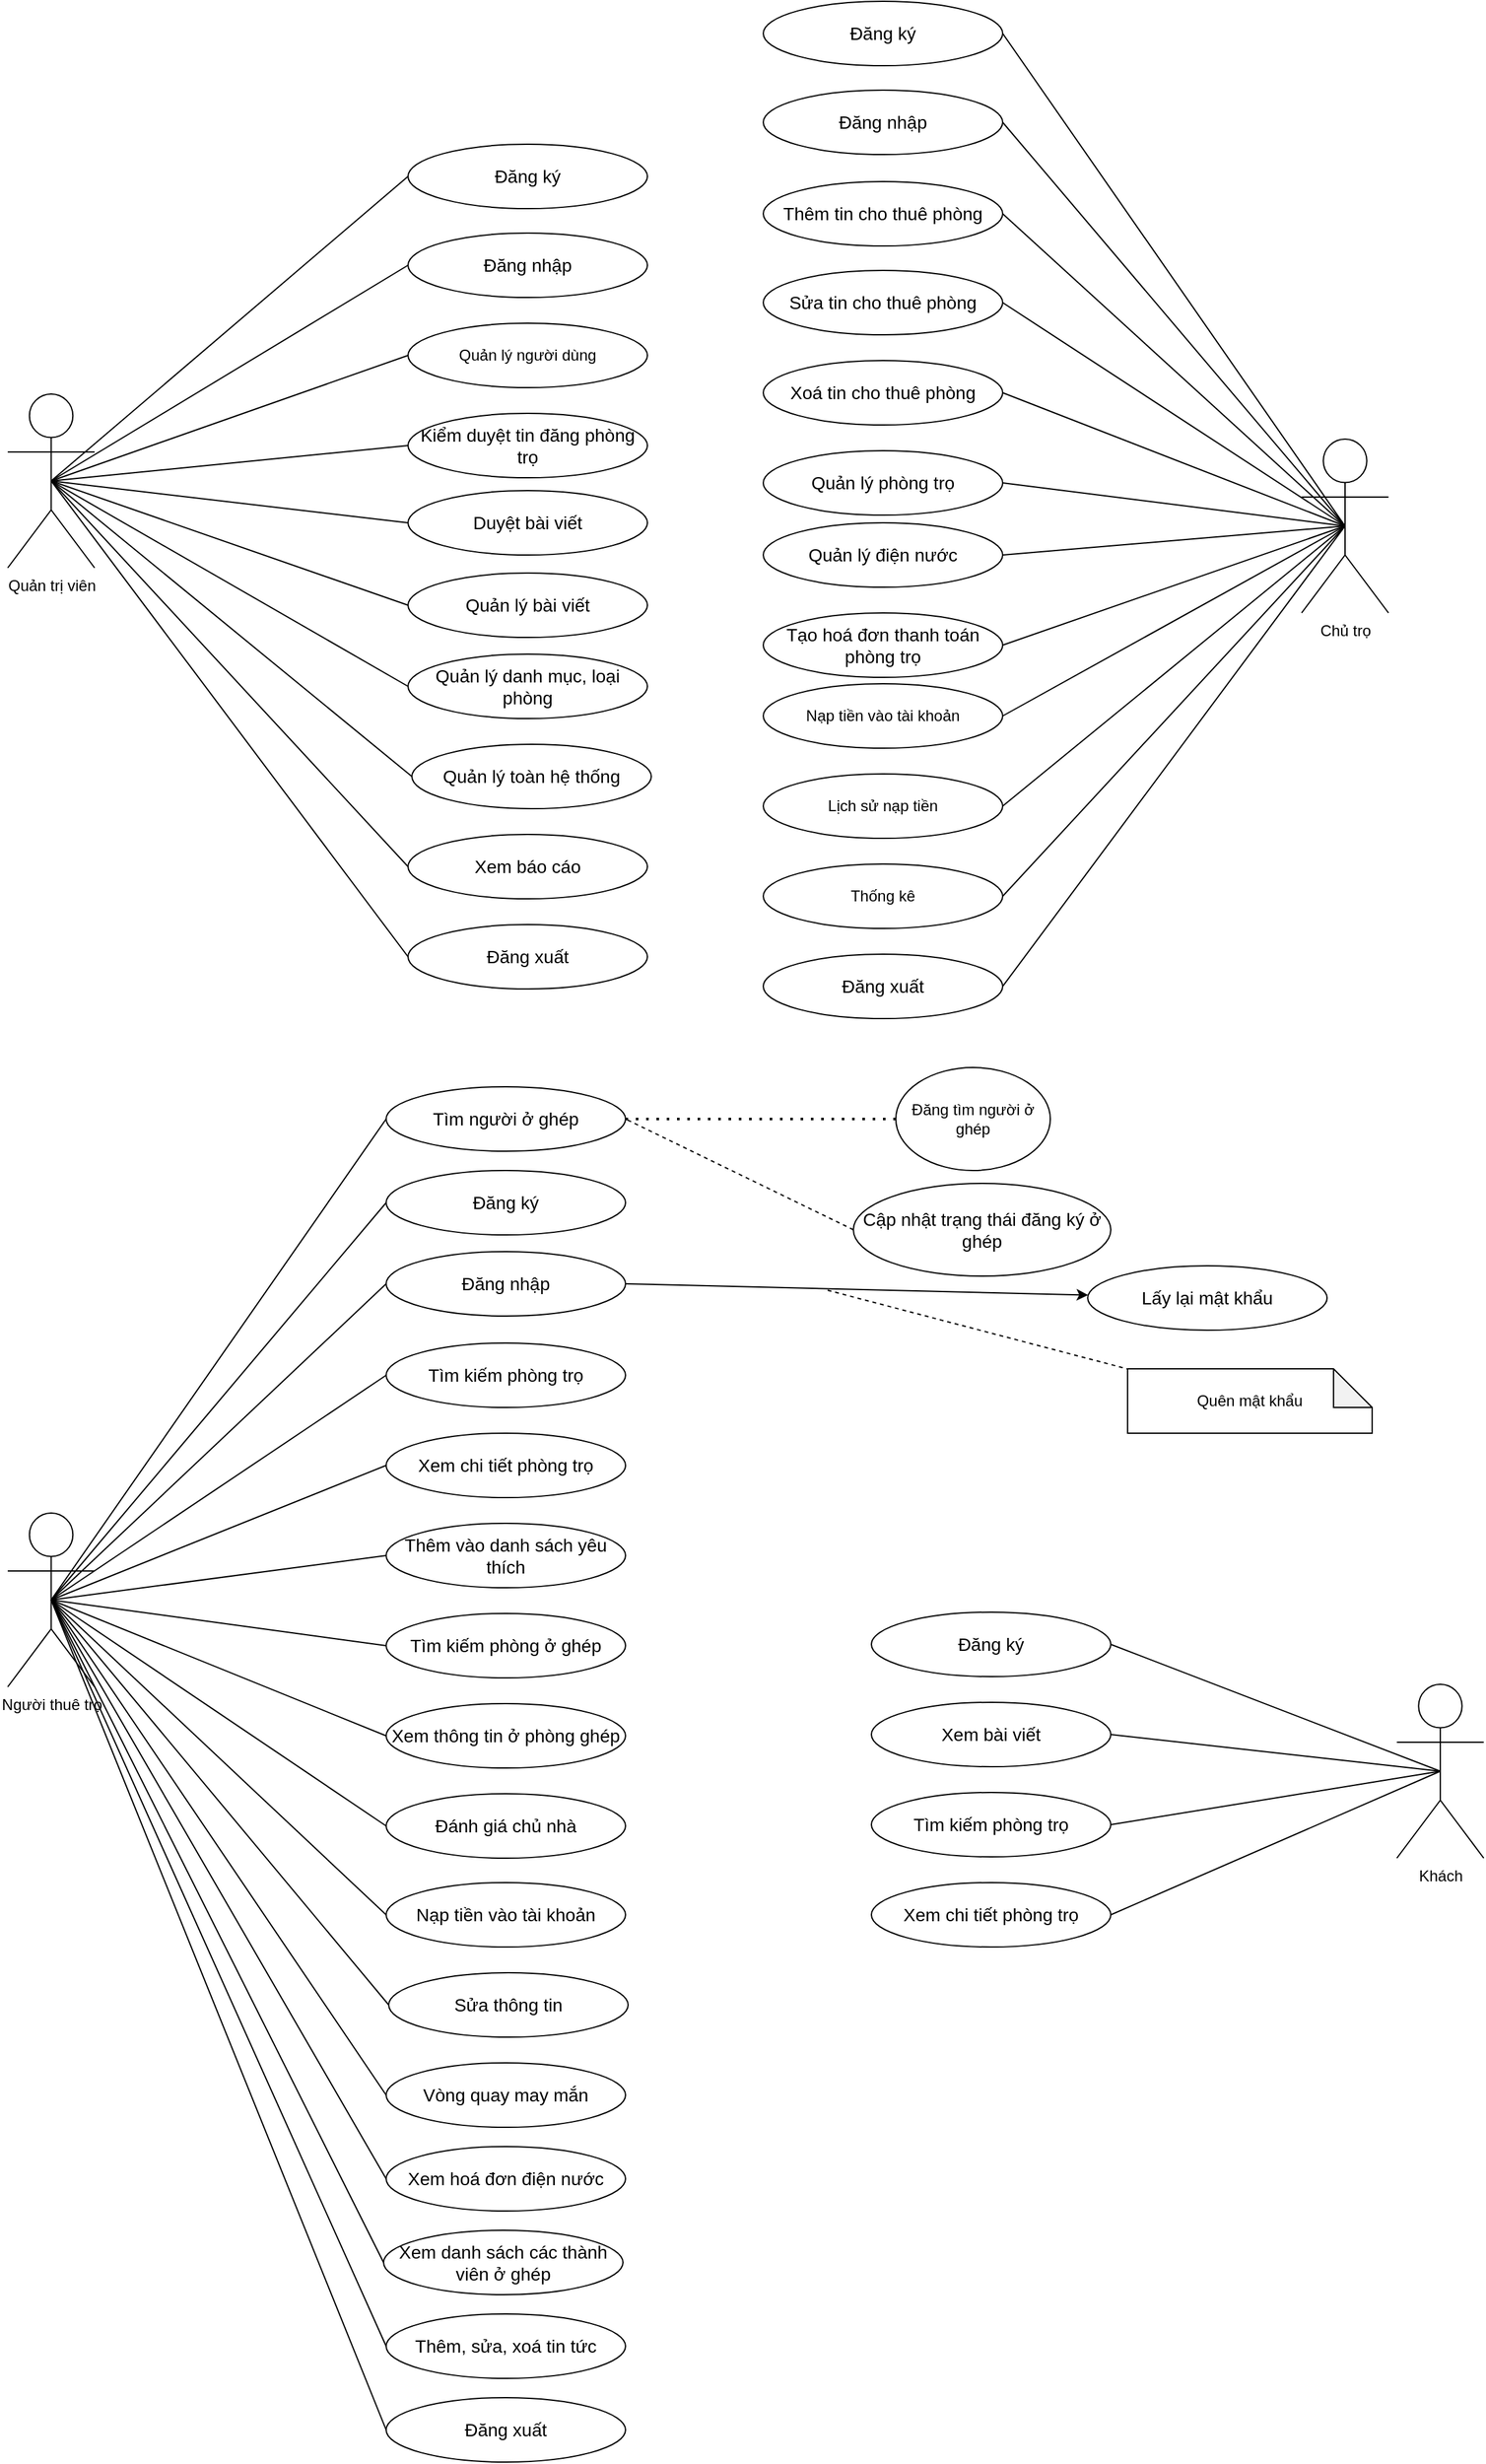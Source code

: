 <mxfile version="24.9.1">
  <diagram name="Trang-1" id="qXoBoWUrNM6M0TID7AJv">
    <mxGraphModel dx="1687" dy="1308" grid="0" gridSize="10" guides="1" tooltips="1" connect="1" arrows="1" fold="1" page="0" pageScale="1" pageWidth="583" pageHeight="827" math="0" shadow="0">
      <root>
        <mxCell id="0" />
        <mxCell id="1" parent="0" />
        <mxCell id="Rq4Suyl3gPkgRFKlP5vt-1" value="Quản trị viên" style="shape=umlActor;verticalLabelPosition=bottom;verticalAlign=top;html=1;outlineConnect=0;" parent="1" vertex="1">
          <mxGeometry x="43" y="304" width="67.5" height="135" as="geometry" />
        </mxCell>
        <mxCell id="Rq4Suyl3gPkgRFKlP5vt-3" value="Chủ trọ" style="shape=umlActor;verticalLabelPosition=bottom;verticalAlign=top;html=1;outlineConnect=0;" parent="1" vertex="1">
          <mxGeometry x="1048.25" y="339" width="67.5" height="135" as="geometry" />
        </mxCell>
        <mxCell id="Rq4Suyl3gPkgRFKlP5vt-6" value="&lt;span style=&quot;font-size: 14px;&quot;&gt;Đăng nhập&lt;/span&gt;" style="ellipse;whiteSpace=wrap;html=1;" parent="1" vertex="1">
          <mxGeometry x="354" y="179" width="186" height="50" as="geometry" />
        </mxCell>
        <mxCell id="Rq4Suyl3gPkgRFKlP5vt-7" value="&lt;font style=&quot;font-size: 14px;&quot;&gt;Quản lý toàn hệ thống&lt;/font&gt;" style="ellipse;whiteSpace=wrap;html=1;" parent="1" vertex="1">
          <mxGeometry x="357" y="576" width="186" height="50" as="geometry" />
        </mxCell>
        <mxCell id="Rq4Suyl3gPkgRFKlP5vt-8" value="Quản lý người dùng" style="ellipse;whiteSpace=wrap;html=1;" parent="1" vertex="1">
          <mxGeometry x="354" y="249" width="186" height="50" as="geometry" />
        </mxCell>
        <mxCell id="Rq4Suyl3gPkgRFKlP5vt-9" value="Nạp tiền vào tài khoản" style="ellipse;whiteSpace=wrap;html=1;" parent="1" vertex="1">
          <mxGeometry x="630" y="529" width="186" height="50" as="geometry" />
        </mxCell>
        <mxCell id="Rq4Suyl3gPkgRFKlP5vt-10" value="&lt;span style=&quot;font-size: 14px;&quot;&gt;Tìm kiếm phòng trọ&lt;/span&gt;" style="ellipse;whiteSpace=wrap;html=1;" parent="1" vertex="1">
          <mxGeometry x="337" y="1041" width="186" height="50" as="geometry" />
        </mxCell>
        <mxCell id="Rq4Suyl3gPkgRFKlP5vt-11" value="&lt;span style=&quot;font-size: 14px;&quot;&gt;Kiểm duyệt tin đăng phòng trọ&lt;/span&gt;" style="ellipse;whiteSpace=wrap;html=1;" parent="1" vertex="1">
          <mxGeometry x="354" y="319" width="186" height="50" as="geometry" />
        </mxCell>
        <mxCell id="Rq4Suyl3gPkgRFKlP5vt-12" value="&lt;span style=&quot;font-size: 14px;&quot;&gt;Thêm tin cho thuê phòng&lt;/span&gt;" style="ellipse;whiteSpace=wrap;html=1;" parent="1" vertex="1">
          <mxGeometry x="630" y="139" width="186" height="50" as="geometry" />
        </mxCell>
        <mxCell id="Rq4Suyl3gPkgRFKlP5vt-13" value="Thống kê" style="ellipse;whiteSpace=wrap;html=1;" parent="1" vertex="1">
          <mxGeometry x="630" y="669" width="186" height="50" as="geometry" />
        </mxCell>
        <mxCell id="Rq4Suyl3gPkgRFKlP5vt-14" value="&lt;span style=&quot;font-size: 14px;&quot;&gt;Quản lý danh mục, loại phòng&lt;/span&gt;" style="ellipse;whiteSpace=wrap;html=1;" parent="1" vertex="1">
          <mxGeometry x="354" y="506" width="186" height="50" as="geometry" />
        </mxCell>
        <mxCell id="Rq4Suyl3gPkgRFKlP5vt-15" value="&lt;span style=&quot;font-size: 14px;&quot;&gt;Xem báo cáo&lt;/span&gt;" style="ellipse;whiteSpace=wrap;html=1;" parent="1" vertex="1">
          <mxGeometry x="354" y="646" width="186" height="50" as="geometry" />
        </mxCell>
        <mxCell id="Rq4Suyl3gPkgRFKlP5vt-16" value="&lt;span style=&quot;font-size: 14px;&quot;&gt;Quản lý phòng trọ&lt;/span&gt;" style="ellipse;whiteSpace=wrap;html=1;" parent="1" vertex="1">
          <mxGeometry x="630" y="348" width="186" height="50" as="geometry" />
        </mxCell>
        <mxCell id="Rq4Suyl3gPkgRFKlP5vt-17" value="Lịch sử nạp tiền" style="ellipse;whiteSpace=wrap;html=1;" parent="1" vertex="1">
          <mxGeometry x="630" y="599" width="186" height="50" as="geometry" />
        </mxCell>
        <mxCell id="Rq4Suyl3gPkgRFKlP5vt-18" value="&lt;span style=&quot;font-size: 14px;&quot;&gt;Xem thông tin ở phòng ghép&lt;/span&gt;" style="ellipse;whiteSpace=wrap;html=1;" parent="1" vertex="1">
          <mxGeometry x="337" y="1321" width="186" height="50" as="geometry" />
        </mxCell>
        <mxCell id="Rq4Suyl3gPkgRFKlP5vt-19" value="&lt;span style=&quot;font-size: 14px;&quot;&gt;Tìm kiếm phòng trọ&lt;/span&gt;" style="ellipse;whiteSpace=wrap;html=1;" parent="1" vertex="1">
          <mxGeometry x="714" y="1390" width="186" height="50" as="geometry" />
        </mxCell>
        <mxCell id="Rq4Suyl3gPkgRFKlP5vt-20" value="&lt;span style=&quot;font-size: 14px;&quot;&gt;Thêm vào danh sách yêu thích&lt;/span&gt;" style="ellipse;whiteSpace=wrap;html=1;" parent="1" vertex="1">
          <mxGeometry x="337" y="1181" width="186" height="50" as="geometry" />
        </mxCell>
        <mxCell id="Rq4Suyl3gPkgRFKlP5vt-21" value="&lt;span style=&quot;font-size: 14px;&quot;&gt;Xem bài viết&lt;/span&gt;" style="ellipse;whiteSpace=wrap;html=1;" parent="1" vertex="1">
          <mxGeometry x="714" y="1320" width="186" height="50" as="geometry" />
        </mxCell>
        <mxCell id="Rq4Suyl3gPkgRFKlP5vt-22" value="&lt;span style=&quot;font-size: 14px;&quot;&gt;Xem chi tiết phòng trọ&lt;/span&gt;" style="ellipse;whiteSpace=wrap;html=1;" parent="1" vertex="1">
          <mxGeometry x="337" y="1111" width="186" height="50" as="geometry" />
        </mxCell>
        <mxCell id="Rq4Suyl3gPkgRFKlP5vt-23" value="&lt;span style=&quot;font-size: 14px;&quot;&gt;Tìm kiếm phòng ở ghép&lt;/span&gt;" style="ellipse;whiteSpace=wrap;html=1;" parent="1" vertex="1">
          <mxGeometry x="337" y="1251" width="186" height="50" as="geometry" />
        </mxCell>
        <mxCell id="Rq4Suyl3gPkgRFKlP5vt-24" value="&lt;span style=&quot;font-size: 14px;&quot;&gt;Đánh giá chủ nhà&lt;/span&gt;" style="ellipse;whiteSpace=wrap;html=1;" parent="1" vertex="1">
          <mxGeometry x="337" y="1391" width="186" height="50" as="geometry" />
        </mxCell>
        <mxCell id="Rq4Suyl3gPkgRFKlP5vt-25" value="&lt;span style=&quot;font-size: 14px;&quot;&gt;Đăng xuất&lt;/span&gt;" style="ellipse;whiteSpace=wrap;html=1;" parent="1" vertex="1">
          <mxGeometry x="354" y="716" width="186" height="50" as="geometry" />
        </mxCell>
        <mxCell id="Rq4Suyl3gPkgRFKlP5vt-26" value="&lt;span style=&quot;font-size: 14px;&quot;&gt;Xem chi tiết phòng trọ&lt;/span&gt;" style="ellipse;whiteSpace=wrap;html=1;" parent="1" vertex="1">
          <mxGeometry x="714" y="1460" width="186" height="50" as="geometry" />
        </mxCell>
        <mxCell id="Rq4Suyl3gPkgRFKlP5vt-39" value="Người thuê trọ" style="shape=umlActor;verticalLabelPosition=bottom;verticalAlign=top;html=1;outlineConnect=0;" parent="1" vertex="1">
          <mxGeometry x="43.0" y="1173" width="67.5" height="135" as="geometry" />
        </mxCell>
        <mxCell id="Rq4Suyl3gPkgRFKlP5vt-41" value="Khách" style="shape=umlActor;verticalLabelPosition=bottom;verticalAlign=top;html=1;outlineConnect=0;" parent="1" vertex="1">
          <mxGeometry x="1122.25" y="1306" width="67.5" height="135" as="geometry" />
        </mxCell>
        <mxCell id="-RpHfK_bp_p4vSCiveRL-8" value="&lt;span style=&quot;font-size: 14px;&quot;&gt;Đăng xuất&lt;/span&gt;" style="ellipse;whiteSpace=wrap;html=1;" parent="1" vertex="1">
          <mxGeometry x="630" y="739" width="186" height="50" as="geometry" />
        </mxCell>
        <mxCell id="-RpHfK_bp_p4vSCiveRL-10" value="" style="endArrow=none;html=1;rounded=0;exitX=0.5;exitY=0.5;exitDx=0;exitDy=0;exitPerimeter=0;entryX=0;entryY=0.5;entryDx=0;entryDy=0;" parent="1" source="Rq4Suyl3gPkgRFKlP5vt-1" target="Rq4Suyl3gPkgRFKlP5vt-6" edge="1">
          <mxGeometry width="50" height="50" relative="1" as="geometry">
            <mxPoint x="513" y="449" as="sourcePoint" />
            <mxPoint x="563" y="399" as="targetPoint" />
          </mxGeometry>
        </mxCell>
        <mxCell id="-RpHfK_bp_p4vSCiveRL-11" value="" style="endArrow=none;html=1;rounded=0;exitX=0.5;exitY=0.5;exitDx=0;exitDy=0;exitPerimeter=0;entryX=0;entryY=0.5;entryDx=0;entryDy=0;" parent="1" source="Rq4Suyl3gPkgRFKlP5vt-1" target="Rq4Suyl3gPkgRFKlP5vt-8" edge="1">
          <mxGeometry width="50" height="50" relative="1" as="geometry">
            <mxPoint x="513" y="449" as="sourcePoint" />
            <mxPoint x="563" y="399" as="targetPoint" />
          </mxGeometry>
        </mxCell>
        <mxCell id="-RpHfK_bp_p4vSCiveRL-12" value="" style="endArrow=none;html=1;rounded=0;exitX=0.5;exitY=0.5;exitDx=0;exitDy=0;exitPerimeter=0;entryX=0;entryY=0.5;entryDx=0;entryDy=0;" parent="1" source="Rq4Suyl3gPkgRFKlP5vt-1" target="Rq4Suyl3gPkgRFKlP5vt-11" edge="1">
          <mxGeometry width="50" height="50" relative="1" as="geometry">
            <mxPoint x="87" y="382" as="sourcePoint" />
            <mxPoint x="364" y="284" as="targetPoint" />
          </mxGeometry>
        </mxCell>
        <mxCell id="-RpHfK_bp_p4vSCiveRL-13" value="" style="endArrow=none;html=1;rounded=0;exitX=0.5;exitY=0.5;exitDx=0;exitDy=0;exitPerimeter=0;entryX=0;entryY=0.5;entryDx=0;entryDy=0;" parent="1" source="Rq4Suyl3gPkgRFKlP5vt-1" target="Rq4Suyl3gPkgRFKlP5vt-14" edge="1">
          <mxGeometry width="50" height="50" relative="1" as="geometry">
            <mxPoint x="97" y="392" as="sourcePoint" />
            <mxPoint x="374" y="294" as="targetPoint" />
          </mxGeometry>
        </mxCell>
        <mxCell id="-RpHfK_bp_p4vSCiveRL-14" value="" style="endArrow=none;html=1;rounded=0;exitX=0.5;exitY=0.5;exitDx=0;exitDy=0;exitPerimeter=0;entryX=0;entryY=0.5;entryDx=0;entryDy=0;" parent="1" source="Rq4Suyl3gPkgRFKlP5vt-1" target="Rq4Suyl3gPkgRFKlP5vt-7" edge="1">
          <mxGeometry width="50" height="50" relative="1" as="geometry">
            <mxPoint x="107" y="402" as="sourcePoint" />
            <mxPoint x="384" y="304" as="targetPoint" />
          </mxGeometry>
        </mxCell>
        <mxCell id="-RpHfK_bp_p4vSCiveRL-15" value="" style="endArrow=none;html=1;rounded=0;exitX=0.5;exitY=0.5;exitDx=0;exitDy=0;exitPerimeter=0;entryX=0;entryY=0.5;entryDx=0;entryDy=0;" parent="1" source="Rq4Suyl3gPkgRFKlP5vt-1" target="Rq4Suyl3gPkgRFKlP5vt-15" edge="1">
          <mxGeometry width="50" height="50" relative="1" as="geometry">
            <mxPoint x="117" y="412" as="sourcePoint" />
            <mxPoint x="394" y="314" as="targetPoint" />
          </mxGeometry>
        </mxCell>
        <mxCell id="-RpHfK_bp_p4vSCiveRL-16" value="" style="endArrow=none;html=1;rounded=0;exitX=0.5;exitY=0.5;exitDx=0;exitDy=0;exitPerimeter=0;entryX=0;entryY=0.5;entryDx=0;entryDy=0;" parent="1" source="Rq4Suyl3gPkgRFKlP5vt-1" target="Rq4Suyl3gPkgRFKlP5vt-25" edge="1">
          <mxGeometry width="50" height="50" relative="1" as="geometry">
            <mxPoint x="127" y="422" as="sourcePoint" />
            <mxPoint x="404" y="324" as="targetPoint" />
          </mxGeometry>
        </mxCell>
        <mxCell id="-RpHfK_bp_p4vSCiveRL-17" value="" style="endArrow=none;html=1;rounded=0;exitX=0.5;exitY=0.5;exitDx=0;exitDy=0;exitPerimeter=0;entryX=1;entryY=0.5;entryDx=0;entryDy=0;" parent="1" source="Rq4Suyl3gPkgRFKlP5vt-3" target="Rq4Suyl3gPkgRFKlP5vt-12" edge="1">
          <mxGeometry width="50" height="50" relative="1" as="geometry">
            <mxPoint x="67" y="467" as="sourcePoint" />
            <mxPoint x="344" y="369" as="targetPoint" />
          </mxGeometry>
        </mxCell>
        <mxCell id="-RpHfK_bp_p4vSCiveRL-18" value="" style="endArrow=none;html=1;rounded=0;exitX=0.5;exitY=0.5;exitDx=0;exitDy=0;exitPerimeter=0;entryX=1;entryY=0.5;entryDx=0;entryDy=0;" parent="1" source="Rq4Suyl3gPkgRFKlP5vt-3" target="Rq4Suyl3gPkgRFKlP5vt-16" edge="1">
          <mxGeometry width="50" height="50" relative="1" as="geometry">
            <mxPoint x="1092" y="417" as="sourcePoint" />
            <mxPoint x="829" y="249" as="targetPoint" />
          </mxGeometry>
        </mxCell>
        <mxCell id="-RpHfK_bp_p4vSCiveRL-19" value="" style="endArrow=none;html=1;rounded=0;exitX=0.5;exitY=0.5;exitDx=0;exitDy=0;exitPerimeter=0;entryX=1;entryY=0.5;entryDx=0;entryDy=0;" parent="1" source="Rq4Suyl3gPkgRFKlP5vt-3" target="Rq4Suyl3gPkgRFKlP5vt-9" edge="1">
          <mxGeometry width="50" height="50" relative="1" as="geometry">
            <mxPoint x="1102" y="427" as="sourcePoint" />
            <mxPoint x="839" y="259" as="targetPoint" />
          </mxGeometry>
        </mxCell>
        <mxCell id="-RpHfK_bp_p4vSCiveRL-20" value="" style="endArrow=none;html=1;rounded=0;exitX=0.5;exitY=0.5;exitDx=0;exitDy=0;exitPerimeter=0;entryX=1;entryY=0.5;entryDx=0;entryDy=0;" parent="1" source="Rq4Suyl3gPkgRFKlP5vt-3" target="Rq4Suyl3gPkgRFKlP5vt-17" edge="1">
          <mxGeometry width="50" height="50" relative="1" as="geometry">
            <mxPoint x="1112" y="437" as="sourcePoint" />
            <mxPoint x="849" y="269" as="targetPoint" />
          </mxGeometry>
        </mxCell>
        <mxCell id="-RpHfK_bp_p4vSCiveRL-21" value="" style="endArrow=none;html=1;rounded=0;exitX=0.5;exitY=0.5;exitDx=0;exitDy=0;exitPerimeter=0;entryX=1;entryY=0.5;entryDx=0;entryDy=0;" parent="1" source="Rq4Suyl3gPkgRFKlP5vt-3" target="Rq4Suyl3gPkgRFKlP5vt-13" edge="1">
          <mxGeometry width="50" height="50" relative="1" as="geometry">
            <mxPoint x="1122" y="447" as="sourcePoint" />
            <mxPoint x="859" y="279" as="targetPoint" />
          </mxGeometry>
        </mxCell>
        <mxCell id="-RpHfK_bp_p4vSCiveRL-22" value="" style="endArrow=none;html=1;rounded=0;exitX=0.5;exitY=0.5;exitDx=0;exitDy=0;exitPerimeter=0;entryX=1;entryY=0.5;entryDx=0;entryDy=0;" parent="1" source="Rq4Suyl3gPkgRFKlP5vt-3" target="-RpHfK_bp_p4vSCiveRL-8" edge="1">
          <mxGeometry width="50" height="50" relative="1" as="geometry">
            <mxPoint x="1132" y="457" as="sourcePoint" />
            <mxPoint x="869" y="289" as="targetPoint" />
          </mxGeometry>
        </mxCell>
        <mxCell id="-RpHfK_bp_p4vSCiveRL-23" value="&lt;span style=&quot;font-size: 14px;&quot;&gt;Đăng nhập&lt;/span&gt;" style="ellipse;whiteSpace=wrap;html=1;" parent="1" vertex="1">
          <mxGeometry x="630" y="68" width="186" height="50" as="geometry" />
        </mxCell>
        <mxCell id="-RpHfK_bp_p4vSCiveRL-24" value="" style="endArrow=none;html=1;rounded=0;exitX=0.5;exitY=0.5;exitDx=0;exitDy=0;exitPerimeter=0;entryX=1;entryY=0.5;entryDx=0;entryDy=0;" parent="1" source="Rq4Suyl3gPkgRFKlP5vt-3" target="-RpHfK_bp_p4vSCiveRL-23" edge="1">
          <mxGeometry width="50" height="50" relative="1" as="geometry">
            <mxPoint x="1092" y="417" as="sourcePoint" />
            <mxPoint x="826" y="285" as="targetPoint" />
          </mxGeometry>
        </mxCell>
        <mxCell id="-RpHfK_bp_p4vSCiveRL-26" value="&lt;span style=&quot;font-size: 14px;&quot;&gt;Nạp tiền vào tài khoản&lt;/span&gt;" style="ellipse;whiteSpace=wrap;html=1;" parent="1" vertex="1">
          <mxGeometry x="337" y="1460" width="186" height="50" as="geometry" />
        </mxCell>
        <mxCell id="-RpHfK_bp_p4vSCiveRL-67" value="" style="rounded=0;orthogonalLoop=1;jettySize=auto;html=1;" parent="1" edge="1">
          <mxGeometry relative="1" as="geometry">
            <mxPoint x="510.0" y="1058.645" as="sourcePoint" />
            <mxPoint x="510.662" y="1058.831" as="targetPoint" />
          </mxGeometry>
        </mxCell>
        <mxCell id="-RpHfK_bp_p4vSCiveRL-28" value="&lt;span style=&quot;font-size: 14px;&quot;&gt;Đăng ký&lt;/span&gt;" style="ellipse;whiteSpace=wrap;html=1;" parent="1" vertex="1">
          <mxGeometry x="714" y="1250" width="186" height="50" as="geometry" />
        </mxCell>
        <mxCell id="-RpHfK_bp_p4vSCiveRL-31" value="" style="endArrow=none;html=1;rounded=0;exitX=0.5;exitY=0.5;exitDx=0;exitDy=0;exitPerimeter=0;entryX=0;entryY=0.5;entryDx=0;entryDy=0;" parent="1" source="Rq4Suyl3gPkgRFKlP5vt-39" edge="1">
          <mxGeometry width="50" height="50" relative="1" as="geometry">
            <mxPoint x="80" y="1241" as="sourcePoint" />
            <mxPoint x="337" y="995" as="targetPoint" />
          </mxGeometry>
        </mxCell>
        <mxCell id="-RpHfK_bp_p4vSCiveRL-32" value="" style="endArrow=none;html=1;rounded=0;exitX=0.5;exitY=0.5;exitDx=0;exitDy=0;exitPerimeter=0;entryX=0;entryY=0.5;entryDx=0;entryDy=0;" parent="1" source="Rq4Suyl3gPkgRFKlP5vt-39" target="Rq4Suyl3gPkgRFKlP5vt-10" edge="1">
          <mxGeometry width="50" height="50" relative="1" as="geometry">
            <mxPoint x="87" y="1251" as="sourcePoint" />
            <mxPoint x="347" y="1005" as="targetPoint" />
          </mxGeometry>
        </mxCell>
        <mxCell id="-RpHfK_bp_p4vSCiveRL-33" value="" style="endArrow=none;html=1;rounded=0;exitX=0.5;exitY=0.5;exitDx=0;exitDy=0;exitPerimeter=0;entryX=0;entryY=0.5;entryDx=0;entryDy=0;" parent="1" source="Rq4Suyl3gPkgRFKlP5vt-39" target="Rq4Suyl3gPkgRFKlP5vt-22" edge="1">
          <mxGeometry width="50" height="50" relative="1" as="geometry">
            <mxPoint x="97" y="1261" as="sourcePoint" />
            <mxPoint x="357" y="1015" as="targetPoint" />
          </mxGeometry>
        </mxCell>
        <mxCell id="-RpHfK_bp_p4vSCiveRL-34" value="" style="endArrow=none;html=1;rounded=0;exitX=0.5;exitY=0.5;exitDx=0;exitDy=0;exitPerimeter=0;entryX=0;entryY=0.5;entryDx=0;entryDy=0;" parent="1" source="Rq4Suyl3gPkgRFKlP5vt-39" target="Rq4Suyl3gPkgRFKlP5vt-20" edge="1">
          <mxGeometry width="50" height="50" relative="1" as="geometry">
            <mxPoint x="107" y="1271" as="sourcePoint" />
            <mxPoint x="367" y="1025" as="targetPoint" />
          </mxGeometry>
        </mxCell>
        <mxCell id="-RpHfK_bp_p4vSCiveRL-35" value="" style="endArrow=none;html=1;rounded=0;exitX=0.5;exitY=0.5;exitDx=0;exitDy=0;exitPerimeter=0;entryX=0;entryY=0.5;entryDx=0;entryDy=0;" parent="1" source="Rq4Suyl3gPkgRFKlP5vt-39" target="Rq4Suyl3gPkgRFKlP5vt-23" edge="1">
          <mxGeometry width="50" height="50" relative="1" as="geometry">
            <mxPoint x="117" y="1281" as="sourcePoint" />
            <mxPoint x="377" y="1035" as="targetPoint" />
          </mxGeometry>
        </mxCell>
        <mxCell id="-RpHfK_bp_p4vSCiveRL-36" value="" style="endArrow=none;html=1;rounded=0;exitX=0.5;exitY=0.5;exitDx=0;exitDy=0;exitPerimeter=0;entryX=0;entryY=0.5;entryDx=0;entryDy=0;" parent="1" source="Rq4Suyl3gPkgRFKlP5vt-39" target="Rq4Suyl3gPkgRFKlP5vt-18" edge="1">
          <mxGeometry width="50" height="50" relative="1" as="geometry">
            <mxPoint x="127" y="1291" as="sourcePoint" />
            <mxPoint x="387" y="1045" as="targetPoint" />
          </mxGeometry>
        </mxCell>
        <mxCell id="-RpHfK_bp_p4vSCiveRL-37" value="" style="endArrow=none;html=1;rounded=0;exitX=0.5;exitY=0.5;exitDx=0;exitDy=0;exitPerimeter=0;entryX=0;entryY=0.5;entryDx=0;entryDy=0;" parent="1" source="Rq4Suyl3gPkgRFKlP5vt-39" target="Rq4Suyl3gPkgRFKlP5vt-24" edge="1">
          <mxGeometry width="50" height="50" relative="1" as="geometry">
            <mxPoint x="137" y="1301" as="sourcePoint" />
            <mxPoint x="397" y="1055" as="targetPoint" />
          </mxGeometry>
        </mxCell>
        <mxCell id="-RpHfK_bp_p4vSCiveRL-38" value="" style="endArrow=none;html=1;rounded=0;exitX=0.5;exitY=0.5;exitDx=0;exitDy=0;exitPerimeter=0;entryX=0;entryY=0.5;entryDx=0;entryDy=0;" parent="1" source="Rq4Suyl3gPkgRFKlP5vt-39" target="-RpHfK_bp_p4vSCiveRL-26" edge="1">
          <mxGeometry width="50" height="50" relative="1" as="geometry">
            <mxPoint x="147" y="1311" as="sourcePoint" />
            <mxPoint x="407" y="1065" as="targetPoint" />
          </mxGeometry>
        </mxCell>
        <mxCell id="-RpHfK_bp_p4vSCiveRL-39" value="" style="endArrow=none;html=1;rounded=0;exitX=1;exitY=0.5;exitDx=0;exitDy=0;entryX=0.5;entryY=0.5;entryDx=0;entryDy=0;entryPerimeter=0;" parent="1" source="-RpHfK_bp_p4vSCiveRL-28" target="Rq4Suyl3gPkgRFKlP5vt-41" edge="1">
          <mxGeometry width="50" height="50" relative="1" as="geometry">
            <mxPoint x="893" y="1661" as="sourcePoint" />
            <mxPoint x="1153" y="1415" as="targetPoint" />
          </mxGeometry>
        </mxCell>
        <mxCell id="-RpHfK_bp_p4vSCiveRL-40" value="" style="endArrow=none;html=1;rounded=0;exitX=1;exitY=0.5;exitDx=0;exitDy=0;entryX=0.5;entryY=0.5;entryDx=0;entryDy=0;entryPerimeter=0;" parent="1" source="Rq4Suyl3gPkgRFKlP5vt-21" target="Rq4Suyl3gPkgRFKlP5vt-41" edge="1">
          <mxGeometry width="50" height="50" relative="1" as="geometry">
            <mxPoint x="910" y="1285" as="sourcePoint" />
            <mxPoint x="1166" y="1425" as="targetPoint" />
          </mxGeometry>
        </mxCell>
        <mxCell id="-RpHfK_bp_p4vSCiveRL-41" value="" style="endArrow=none;html=1;rounded=0;exitX=1;exitY=0.5;exitDx=0;exitDy=0;entryX=0.5;entryY=0.5;entryDx=0;entryDy=0;entryPerimeter=0;" parent="1" source="Rq4Suyl3gPkgRFKlP5vt-19" target="Rq4Suyl3gPkgRFKlP5vt-41" edge="1">
          <mxGeometry width="50" height="50" relative="1" as="geometry">
            <mxPoint x="920" y="1295" as="sourcePoint" />
            <mxPoint x="1176" y="1435" as="targetPoint" />
          </mxGeometry>
        </mxCell>
        <mxCell id="-RpHfK_bp_p4vSCiveRL-42" value="" style="endArrow=none;html=1;rounded=0;exitX=1;exitY=0.5;exitDx=0;exitDy=0;entryX=0.5;entryY=0.5;entryDx=0;entryDy=0;entryPerimeter=0;" parent="1" source="Rq4Suyl3gPkgRFKlP5vt-26" target="Rq4Suyl3gPkgRFKlP5vt-41" edge="1">
          <mxGeometry width="50" height="50" relative="1" as="geometry">
            <mxPoint x="930" y="1305" as="sourcePoint" />
            <mxPoint x="1186" y="1445" as="targetPoint" />
          </mxGeometry>
        </mxCell>
        <mxCell id="-RpHfK_bp_p4vSCiveRL-44" value="&lt;span style=&quot;font-size: 14px;&quot;&gt;Vòng quay may mắn&lt;/span&gt;" style="ellipse;whiteSpace=wrap;html=1;" parent="1" vertex="1">
          <mxGeometry x="337" y="1600" width="186" height="50" as="geometry" />
        </mxCell>
        <mxCell id="-RpHfK_bp_p4vSCiveRL-45" value="" style="endArrow=none;html=1;rounded=0;exitX=0.5;exitY=0.5;exitDx=0;exitDy=0;exitPerimeter=0;entryX=0;entryY=0.5;entryDx=0;entryDy=0;" parent="1" source="Rq4Suyl3gPkgRFKlP5vt-39" target="-RpHfK_bp_p4vSCiveRL-44" edge="1">
          <mxGeometry width="50" height="50" relative="1" as="geometry">
            <mxPoint x="87" y="1251" as="sourcePoint" />
            <mxPoint x="347" y="1495" as="targetPoint" />
          </mxGeometry>
        </mxCell>
        <mxCell id="-RpHfK_bp_p4vSCiveRL-49" value="&lt;span style=&quot;font-size: 14px;&quot;&gt;Tìm người ở ghép&lt;/span&gt;" style="ellipse;whiteSpace=wrap;html=1;" parent="1" vertex="1">
          <mxGeometry x="337" y="842" width="186" height="50" as="geometry" />
        </mxCell>
        <mxCell id="-RpHfK_bp_p4vSCiveRL-53" value="Đăng tìm người ở ghép" style="ellipse;whiteSpace=wrap;html=1;" parent="1" vertex="1">
          <mxGeometry x="733" y="827" width="120" height="80" as="geometry" />
        </mxCell>
        <mxCell id="-RpHfK_bp_p4vSCiveRL-58" value="" style="endArrow=none;dashed=1;html=1;dashPattern=1 3;strokeWidth=2;rounded=0;exitX=0;exitY=0.5;exitDx=0;exitDy=0;textDirection=rtl;entryX=1;entryY=0.5;entryDx=0;entryDy=0;" parent="1" source="-RpHfK_bp_p4vSCiveRL-53" target="-RpHfK_bp_p4vSCiveRL-49" edge="1">
          <mxGeometry width="50" height="50" relative="1" as="geometry">
            <mxPoint x="923" y="947" as="sourcePoint" />
            <mxPoint x="520" y="920" as="targetPoint" />
          </mxGeometry>
        </mxCell>
        <mxCell id="-RpHfK_bp_p4vSCiveRL-59" value="&lt;span style=&quot;font-size: 14px;&quot;&gt;Cập nhật trạng thái đăng ký ở ghép&lt;/span&gt;" style="ellipse;whiteSpace=wrap;html=1;" parent="1" vertex="1">
          <mxGeometry x="700" y="917" width="200" height="72" as="geometry" />
        </mxCell>
        <mxCell id="-RpHfK_bp_p4vSCiveRL-61" value="" style="endArrow=none;dashed=1;html=1;rounded=0;entryX=1;entryY=0.5;entryDx=0;entryDy=0;exitX=0;exitY=0.5;exitDx=0;exitDy=0;" parent="1" source="-RpHfK_bp_p4vSCiveRL-59" target="-RpHfK_bp_p4vSCiveRL-49" edge="1">
          <mxGeometry width="50" height="50" relative="1" as="geometry">
            <mxPoint x="1143" y="1167" as="sourcePoint" />
            <mxPoint x="1000" y="912" as="targetPoint" />
          </mxGeometry>
        </mxCell>
        <mxCell id="-RpHfK_bp_p4vSCiveRL-69" value="" style="rounded=0;orthogonalLoop=1;jettySize=auto;html=1;exitX=1;exitY=0.5;exitDx=0;exitDy=0;" parent="1" source="-RpHfK_bp_p4vSCiveRL-66" target="-RpHfK_bp_p4vSCiveRL-68" edge="1">
          <mxGeometry relative="1" as="geometry">
            <mxPoint x="526.568" y="1064.997" as="sourcePoint" />
          </mxGeometry>
        </mxCell>
        <mxCell id="-RpHfK_bp_p4vSCiveRL-66" value="&lt;span style=&quot;font-size: 14px;&quot;&gt;Đăng nhập&lt;/span&gt;" style="ellipse;whiteSpace=wrap;html=1;" parent="1" vertex="1">
          <mxGeometry x="337" y="970" width="186" height="50" as="geometry" />
        </mxCell>
        <mxCell id="-RpHfK_bp_p4vSCiveRL-68" value="&lt;span style=&quot;font-size: 14px;&quot;&gt;Lấy lại mật khẩu&lt;/span&gt;" style="ellipse;whiteSpace=wrap;html=1;" parent="1" vertex="1">
          <mxGeometry x="882.06" y="981" width="186" height="50" as="geometry" />
        </mxCell>
        <mxCell id="-RpHfK_bp_p4vSCiveRL-70" value="" style="endArrow=none;dashed=1;html=1;rounded=0;" parent="1" target="-RpHfK_bp_p4vSCiveRL-71" edge="1">
          <mxGeometry width="50" height="50" relative="1" as="geometry">
            <mxPoint x="680" y="1000" as="sourcePoint" />
            <mxPoint x="843.06" y="1011" as="targetPoint" />
          </mxGeometry>
        </mxCell>
        <mxCell id="-RpHfK_bp_p4vSCiveRL-71" value="Quên mật khẩu" style="shape=note;whiteSpace=wrap;html=1;backgroundOutline=1;darkOpacity=0.05;" parent="1" vertex="1">
          <mxGeometry x="913.06" y="1061" width="190" height="50" as="geometry" />
        </mxCell>
        <mxCell id="-RpHfK_bp_p4vSCiveRL-72" value="&lt;span style=&quot;font-size: 14px;&quot;&gt;Đăng ký&lt;/span&gt;" style="ellipse;whiteSpace=wrap;html=1;" parent="1" vertex="1">
          <mxGeometry x="337" y="907" width="186" height="50" as="geometry" />
        </mxCell>
        <mxCell id="-RpHfK_bp_p4vSCiveRL-73" value="&lt;span style=&quot;font-size: 14px;&quot;&gt;Sửa thông tin&lt;/span&gt;" style="ellipse;whiteSpace=wrap;html=1;" parent="1" vertex="1">
          <mxGeometry x="339" y="1530" width="186" height="50" as="geometry" />
        </mxCell>
        <mxCell id="-RpHfK_bp_p4vSCiveRL-74" value="&lt;span style=&quot;font-size: 14px;&quot;&gt;Đăng ký&lt;/span&gt;" style="ellipse;whiteSpace=wrap;html=1;" parent="1" vertex="1">
          <mxGeometry x="354" y="110" width="186" height="50" as="geometry" />
        </mxCell>
        <mxCell id="-RpHfK_bp_p4vSCiveRL-75" value="&lt;span style=&quot;font-size: 14px;&quot;&gt;Đăng ký&lt;/span&gt;" style="ellipse;whiteSpace=wrap;html=1;" parent="1" vertex="1">
          <mxGeometry x="630" y="-1" width="186" height="50" as="geometry" />
        </mxCell>
        <mxCell id="-RpHfK_bp_p4vSCiveRL-76" value="" style="endArrow=none;html=1;rounded=0;exitX=0.5;exitY=0.5;exitDx=0;exitDy=0;exitPerimeter=0;entryX=0;entryY=0.5;entryDx=0;entryDy=0;" parent="1" source="Rq4Suyl3gPkgRFKlP5vt-1" target="-RpHfK_bp_p4vSCiveRL-74" edge="1">
          <mxGeometry width="50" height="50" relative="1" as="geometry">
            <mxPoint x="87" y="382" as="sourcePoint" />
            <mxPoint x="364" y="214" as="targetPoint" />
          </mxGeometry>
        </mxCell>
        <mxCell id="-RpHfK_bp_p4vSCiveRL-77" value="" style="endArrow=none;html=1;rounded=0;exitX=0.5;exitY=0.5;exitDx=0;exitDy=0;exitPerimeter=0;entryX=1;entryY=0.5;entryDx=0;entryDy=0;" parent="1" source="Rq4Suyl3gPkgRFKlP5vt-3" target="-RpHfK_bp_p4vSCiveRL-75" edge="1">
          <mxGeometry width="50" height="50" relative="1" as="geometry">
            <mxPoint x="1092" y="417" as="sourcePoint" />
            <mxPoint x="826" y="214" as="targetPoint" />
          </mxGeometry>
        </mxCell>
        <mxCell id="qvMJPf9HD0ocWCqf4vdc-1" value="" style="endArrow=none;html=1;rounded=0;entryX=0;entryY=0.5;entryDx=0;entryDy=0;exitX=0.5;exitY=0.5;exitDx=0;exitDy=0;exitPerimeter=0;" parent="1" source="Rq4Suyl3gPkgRFKlP5vt-39" target="-RpHfK_bp_p4vSCiveRL-49" edge="1">
          <mxGeometry width="50" height="50" relative="1" as="geometry">
            <mxPoint x="87" y="1251" as="sourcePoint" />
            <mxPoint x="347" y="1005" as="targetPoint" />
          </mxGeometry>
        </mxCell>
        <mxCell id="qvMJPf9HD0ocWCqf4vdc-2" value="" style="endArrow=none;html=1;rounded=0;exitX=0.5;exitY=0.5;exitDx=0;exitDy=0;exitPerimeter=0;entryX=0;entryY=0.5;entryDx=0;entryDy=0;" parent="1" source="Rq4Suyl3gPkgRFKlP5vt-39" target="-RpHfK_bp_p4vSCiveRL-72" edge="1">
          <mxGeometry width="50" height="50" relative="1" as="geometry">
            <mxPoint x="97" y="1261" as="sourcePoint" />
            <mxPoint x="357" y="1015" as="targetPoint" />
          </mxGeometry>
        </mxCell>
        <mxCell id="qvMJPf9HD0ocWCqf4vdc-3" value="" style="endArrow=none;html=1;rounded=0;exitX=0.5;exitY=0.5;exitDx=0;exitDy=0;exitPerimeter=0;entryX=0;entryY=0.5;entryDx=0;entryDy=0;" parent="1" source="Rq4Suyl3gPkgRFKlP5vt-39" target="-RpHfK_bp_p4vSCiveRL-73" edge="1">
          <mxGeometry width="50" height="50" relative="1" as="geometry">
            <mxPoint x="87" y="1251" as="sourcePoint" />
            <mxPoint x="347" y="1635" as="targetPoint" />
          </mxGeometry>
        </mxCell>
        <mxCell id="qvMJPf9HD0ocWCqf4vdc-4" value="&lt;span style=&quot;font-size: 14px;&quot;&gt;Xem hoá đơn điện nước&lt;/span&gt;" style="ellipse;whiteSpace=wrap;html=1;" parent="1" vertex="1">
          <mxGeometry x="337" y="1665" width="186" height="50" as="geometry" />
        </mxCell>
        <mxCell id="qvMJPf9HD0ocWCqf4vdc-5" value="&lt;span style=&quot;font-size: 14px;&quot;&gt;Xem danh sách các thành viên ở ghép&lt;/span&gt;" style="ellipse;whiteSpace=wrap;html=1;" parent="1" vertex="1">
          <mxGeometry x="335" y="1730" width="186" height="50" as="geometry" />
        </mxCell>
        <mxCell id="qvMJPf9HD0ocWCqf4vdc-6" value="&lt;span style=&quot;font-size: 14px;&quot;&gt;Thêm, sửa, xoá tin tức&lt;/span&gt;" style="ellipse;whiteSpace=wrap;html=1;" parent="1" vertex="1">
          <mxGeometry x="337" y="1795" width="186" height="50" as="geometry" />
        </mxCell>
        <mxCell id="qvMJPf9HD0ocWCqf4vdc-7" value="&lt;span style=&quot;font-size: 14px;&quot;&gt;Đăng xuất&lt;/span&gt;" style="ellipse;whiteSpace=wrap;html=1;" parent="1" vertex="1">
          <mxGeometry x="337" y="1860" width="186" height="50" as="geometry" />
        </mxCell>
        <mxCell id="qvMJPf9HD0ocWCqf4vdc-9" value="" style="endArrow=none;html=1;rounded=0;exitX=0.5;exitY=0.5;exitDx=0;exitDy=0;exitPerimeter=0;entryX=0;entryY=0.5;entryDx=0;entryDy=0;" parent="1" source="Rq4Suyl3gPkgRFKlP5vt-39" target="qvMJPf9HD0ocWCqf4vdc-4" edge="1">
          <mxGeometry width="50" height="50" relative="1" as="geometry">
            <mxPoint x="87" y="1251" as="sourcePoint" />
            <mxPoint x="347" y="1635" as="targetPoint" />
          </mxGeometry>
        </mxCell>
        <mxCell id="qvMJPf9HD0ocWCqf4vdc-10" value="&lt;span style=&quot;font-size: 14px;&quot;&gt;Sửa tin cho thuê phòng&lt;/span&gt;" style="ellipse;whiteSpace=wrap;html=1;" parent="1" vertex="1">
          <mxGeometry x="630" y="208" width="186" height="50" as="geometry" />
        </mxCell>
        <mxCell id="qvMJPf9HD0ocWCqf4vdc-11" value="&lt;span style=&quot;font-size: 14px;&quot;&gt;Xoá tin cho thuê phòng&lt;/span&gt;" style="ellipse;whiteSpace=wrap;html=1;" parent="1" vertex="1">
          <mxGeometry x="630" y="278" width="186" height="50" as="geometry" />
        </mxCell>
        <mxCell id="qvMJPf9HD0ocWCqf4vdc-12" value="" style="endArrow=none;html=1;rounded=0;exitX=0.5;exitY=0.5;exitDx=0;exitDy=0;exitPerimeter=0;entryX=0;entryY=0.5;entryDx=0;entryDy=0;" parent="1" source="Rq4Suyl3gPkgRFKlP5vt-39" target="qvMJPf9HD0ocWCqf4vdc-5" edge="1">
          <mxGeometry width="50" height="50" relative="1" as="geometry">
            <mxPoint x="87" y="1251" as="sourcePoint" />
            <mxPoint x="347" y="1700" as="targetPoint" />
          </mxGeometry>
        </mxCell>
        <mxCell id="qvMJPf9HD0ocWCqf4vdc-13" value="" style="endArrow=none;html=1;rounded=0;exitX=0.5;exitY=0.5;exitDx=0;exitDy=0;exitPerimeter=0;entryX=0;entryY=0.5;entryDx=0;entryDy=0;" parent="1" source="Rq4Suyl3gPkgRFKlP5vt-39" target="qvMJPf9HD0ocWCqf4vdc-6" edge="1">
          <mxGeometry width="50" height="50" relative="1" as="geometry">
            <mxPoint x="87" y="1251" as="sourcePoint" />
            <mxPoint x="345" y="1765" as="targetPoint" />
          </mxGeometry>
        </mxCell>
        <mxCell id="qvMJPf9HD0ocWCqf4vdc-14" value="" style="endArrow=none;html=1;rounded=0;exitX=0.5;exitY=0.5;exitDx=0;exitDy=0;exitPerimeter=0;entryX=0;entryY=0.5;entryDx=0;entryDy=0;" parent="1" source="Rq4Suyl3gPkgRFKlP5vt-39" target="qvMJPf9HD0ocWCqf4vdc-7" edge="1">
          <mxGeometry width="50" height="50" relative="1" as="geometry">
            <mxPoint x="97" y="1261" as="sourcePoint" />
            <mxPoint x="355" y="1775" as="targetPoint" />
          </mxGeometry>
        </mxCell>
        <mxCell id="qvMJPf9HD0ocWCqf4vdc-15" value="" style="endArrow=none;html=1;rounded=0;exitX=0.5;exitY=0.5;exitDx=0;exitDy=0;exitPerimeter=0;entryX=1;entryY=0.5;entryDx=0;entryDy=0;" parent="1" source="Rq4Suyl3gPkgRFKlP5vt-3" target="qvMJPf9HD0ocWCqf4vdc-10" edge="1">
          <mxGeometry width="50" height="50" relative="1" as="geometry">
            <mxPoint x="1092" y="417" as="sourcePoint" />
            <mxPoint x="826" y="285" as="targetPoint" />
          </mxGeometry>
        </mxCell>
        <mxCell id="qvMJPf9HD0ocWCqf4vdc-16" value="" style="endArrow=none;html=1;rounded=0;exitX=0.5;exitY=0.5;exitDx=0;exitDy=0;exitPerimeter=0;entryX=1;entryY=0.5;entryDx=0;entryDy=0;" parent="1" source="Rq4Suyl3gPkgRFKlP5vt-3" target="qvMJPf9HD0ocWCqf4vdc-11" edge="1">
          <mxGeometry width="50" height="50" relative="1" as="geometry">
            <mxPoint x="1102" y="427" as="sourcePoint" />
            <mxPoint x="836" y="295" as="targetPoint" />
          </mxGeometry>
        </mxCell>
        <mxCell id="qvMJPf9HD0ocWCqf4vdc-17" value="&lt;span style=&quot;font-size: 14px;&quot;&gt;Tạo hoá đơn thanh toán phòng trọ&lt;/span&gt;" style="ellipse;whiteSpace=wrap;html=1;" parent="1" vertex="1">
          <mxGeometry x="630" y="474" width="186" height="50" as="geometry" />
        </mxCell>
        <mxCell id="qvMJPf9HD0ocWCqf4vdc-18" value="&lt;span style=&quot;font-size: 14px;&quot;&gt;Quản lý điện nước&lt;/span&gt;" style="ellipse;whiteSpace=wrap;html=1;" parent="1" vertex="1">
          <mxGeometry x="630" y="404" width="186" height="50" as="geometry" />
        </mxCell>
        <mxCell id="qvMJPf9HD0ocWCqf4vdc-19" value="" style="endArrow=none;html=1;rounded=0;exitX=0.5;exitY=0.5;exitDx=0;exitDy=0;exitPerimeter=0;entryX=1;entryY=0.5;entryDx=0;entryDy=0;" parent="1" source="Rq4Suyl3gPkgRFKlP5vt-3" target="qvMJPf9HD0ocWCqf4vdc-18" edge="1">
          <mxGeometry width="50" height="50" relative="1" as="geometry">
            <mxPoint x="1092" y="417" as="sourcePoint" />
            <mxPoint x="826" y="383" as="targetPoint" />
          </mxGeometry>
        </mxCell>
        <mxCell id="qvMJPf9HD0ocWCqf4vdc-20" value="" style="endArrow=none;html=1;rounded=0;exitX=0.5;exitY=0.5;exitDx=0;exitDy=0;exitPerimeter=0;entryX=1;entryY=0.5;entryDx=0;entryDy=0;" parent="1" source="Rq4Suyl3gPkgRFKlP5vt-3" target="qvMJPf9HD0ocWCqf4vdc-17" edge="1">
          <mxGeometry width="50" height="50" relative="1" as="geometry">
            <mxPoint x="1102" y="427" as="sourcePoint" />
            <mxPoint x="836" y="393" as="targetPoint" />
          </mxGeometry>
        </mxCell>
        <mxCell id="qvMJPf9HD0ocWCqf4vdc-21" value="&lt;span style=&quot;font-size: 14px;&quot;&gt;Duyệt bài viết&lt;/span&gt;" style="ellipse;whiteSpace=wrap;html=1;" parent="1" vertex="1">
          <mxGeometry x="354" y="379" width="186" height="50" as="geometry" />
        </mxCell>
        <mxCell id="qvMJPf9HD0ocWCqf4vdc-22" value="&lt;span style=&quot;font-size: 14px;&quot;&gt;Quản lý bài viết&lt;/span&gt;" style="ellipse;whiteSpace=wrap;html=1;" parent="1" vertex="1">
          <mxGeometry x="354" y="443" width="186" height="50" as="geometry" />
        </mxCell>
        <mxCell id="vuy2Le9ugP5xPmezwlaR-1" value="" style="endArrow=none;html=1;rounded=0;exitX=0.5;exitY=0.5;exitDx=0;exitDy=0;exitPerimeter=0;entryX=0;entryY=0.5;entryDx=0;entryDy=0;" edge="1" parent="1" source="Rq4Suyl3gPkgRFKlP5vt-1" target="qvMJPf9HD0ocWCqf4vdc-21">
          <mxGeometry width="50" height="50" relative="1" as="geometry">
            <mxPoint x="87" y="382" as="sourcePoint" />
            <mxPoint x="364" y="354" as="targetPoint" />
          </mxGeometry>
        </mxCell>
        <mxCell id="vuy2Le9ugP5xPmezwlaR-2" value="" style="endArrow=none;html=1;rounded=0;exitX=0.5;exitY=0.5;exitDx=0;exitDy=0;exitPerimeter=0;entryX=0;entryY=0.5;entryDx=0;entryDy=0;" edge="1" parent="1" source="Rq4Suyl3gPkgRFKlP5vt-1" target="qvMJPf9HD0ocWCqf4vdc-22">
          <mxGeometry width="50" height="50" relative="1" as="geometry">
            <mxPoint x="97" y="392" as="sourcePoint" />
            <mxPoint x="374" y="364" as="targetPoint" />
          </mxGeometry>
        </mxCell>
      </root>
    </mxGraphModel>
  </diagram>
</mxfile>

